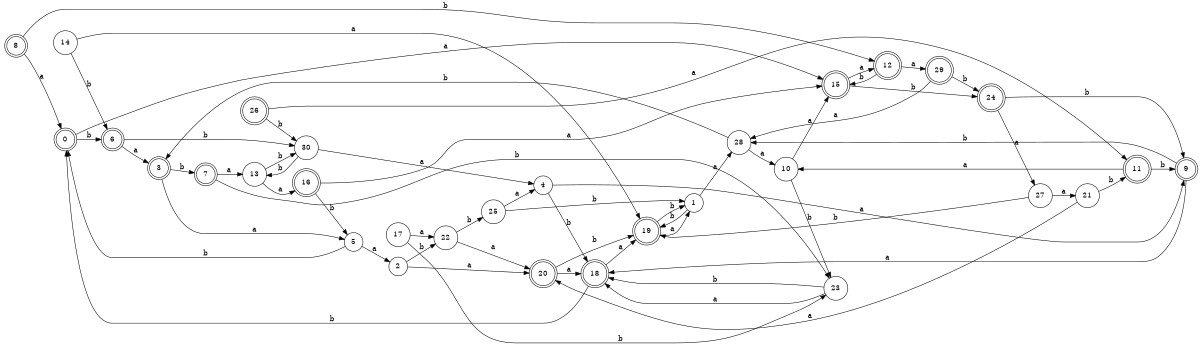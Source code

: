 digraph n25_2 {
__start0 [label="" shape="none"];

rankdir=LR;
size="8,5";

s0 [style="rounded,filled", color="black", fillcolor="white" shape="doublecircle", label="0"];
s1 [style="filled", color="black", fillcolor="white" shape="circle", label="1"];
s2 [style="filled", color="black", fillcolor="white" shape="circle", label="2"];
s3 [style="rounded,filled", color="black", fillcolor="white" shape="doublecircle", label="3"];
s4 [style="filled", color="black", fillcolor="white" shape="circle", label="4"];
s5 [style="filled", color="black", fillcolor="white" shape="circle", label="5"];
s6 [style="rounded,filled", color="black", fillcolor="white" shape="doublecircle", label="6"];
s7 [style="rounded,filled", color="black", fillcolor="white" shape="doublecircle", label="7"];
s8 [style="rounded,filled", color="black", fillcolor="white" shape="doublecircle", label="8"];
s9 [style="rounded,filled", color="black", fillcolor="white" shape="doublecircle", label="9"];
s10 [style="filled", color="black", fillcolor="white" shape="circle", label="10"];
s11 [style="rounded,filled", color="black", fillcolor="white" shape="doublecircle", label="11"];
s12 [style="rounded,filled", color="black", fillcolor="white" shape="doublecircle", label="12"];
s13 [style="filled", color="black", fillcolor="white" shape="circle", label="13"];
s14 [style="filled", color="black", fillcolor="white" shape="circle", label="14"];
s15 [style="rounded,filled", color="black", fillcolor="white" shape="doublecircle", label="15"];
s16 [style="rounded,filled", color="black", fillcolor="white" shape="doublecircle", label="16"];
s17 [style="filled", color="black", fillcolor="white" shape="circle", label="17"];
s18 [style="rounded,filled", color="black", fillcolor="white" shape="doublecircle", label="18"];
s19 [style="rounded,filled", color="black", fillcolor="white" shape="doublecircle", label="19"];
s20 [style="rounded,filled", color="black", fillcolor="white" shape="doublecircle", label="20"];
s21 [style="filled", color="black", fillcolor="white" shape="circle", label="21"];
s22 [style="filled", color="black", fillcolor="white" shape="circle", label="22"];
s23 [style="filled", color="black", fillcolor="white" shape="circle", label="23"];
s24 [style="rounded,filled", color="black", fillcolor="white" shape="doublecircle", label="24"];
s25 [style="filled", color="black", fillcolor="white" shape="circle", label="25"];
s26 [style="rounded,filled", color="black", fillcolor="white" shape="doublecircle", label="26"];
s27 [style="filled", color="black", fillcolor="white" shape="circle", label="27"];
s28 [style="filled", color="black", fillcolor="white" shape="circle", label="28"];
s29 [style="rounded,filled", color="black", fillcolor="white" shape="doublecircle", label="29"];
s30 [style="filled", color="black", fillcolor="white" shape="circle", label="30"];
s0 -> s15 [label="a"];
s0 -> s6 [label="b"];
s1 -> s28 [label="a"];
s1 -> s19 [label="b"];
s2 -> s20 [label="a"];
s2 -> s22 [label="b"];
s3 -> s5 [label="a"];
s3 -> s7 [label="b"];
s4 -> s9 [label="a"];
s4 -> s18 [label="b"];
s5 -> s2 [label="a"];
s5 -> s0 [label="b"];
s6 -> s3 [label="a"];
s6 -> s30 [label="b"];
s7 -> s13 [label="a"];
s7 -> s23 [label="b"];
s8 -> s0 [label="a"];
s8 -> s12 [label="b"];
s9 -> s18 [label="a"];
s9 -> s28 [label="b"];
s10 -> s15 [label="a"];
s10 -> s23 [label="b"];
s11 -> s10 [label="a"];
s11 -> s9 [label="b"];
s12 -> s29 [label="a"];
s12 -> s15 [label="b"];
s13 -> s16 [label="a"];
s13 -> s30 [label="b"];
s14 -> s19 [label="a"];
s14 -> s6 [label="b"];
s15 -> s12 [label="a"];
s15 -> s24 [label="b"];
s16 -> s15 [label="a"];
s16 -> s5 [label="b"];
s17 -> s22 [label="a"];
s17 -> s23 [label="b"];
s18 -> s19 [label="a"];
s18 -> s0 [label="b"];
s19 -> s1 [label="a"];
s19 -> s1 [label="b"];
s20 -> s18 [label="a"];
s20 -> s19 [label="b"];
s21 -> s20 [label="a"];
s21 -> s11 [label="b"];
s22 -> s20 [label="a"];
s22 -> s25 [label="b"];
s23 -> s18 [label="a"];
s23 -> s18 [label="b"];
s24 -> s27 [label="a"];
s24 -> s9 [label="b"];
s25 -> s4 [label="a"];
s25 -> s1 [label="b"];
s26 -> s11 [label="a"];
s26 -> s30 [label="b"];
s27 -> s21 [label="a"];
s27 -> s19 [label="b"];
s28 -> s10 [label="a"];
s28 -> s3 [label="b"];
s29 -> s28 [label="a"];
s29 -> s24 [label="b"];
s30 -> s4 [label="a"];
s30 -> s13 [label="b"];

}